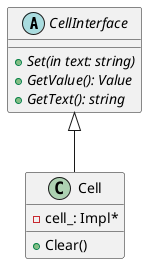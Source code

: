 
@startuml

abstract class CellInterface {
    +{abstract} Set(in text: string)
    +{abstract} GetValue(): Value
    +{abstract} GetText(): string
}

class Cell {
    +Clear()
    -cell_: Impl*
}

class Cell extends CellInterface

@enduml

